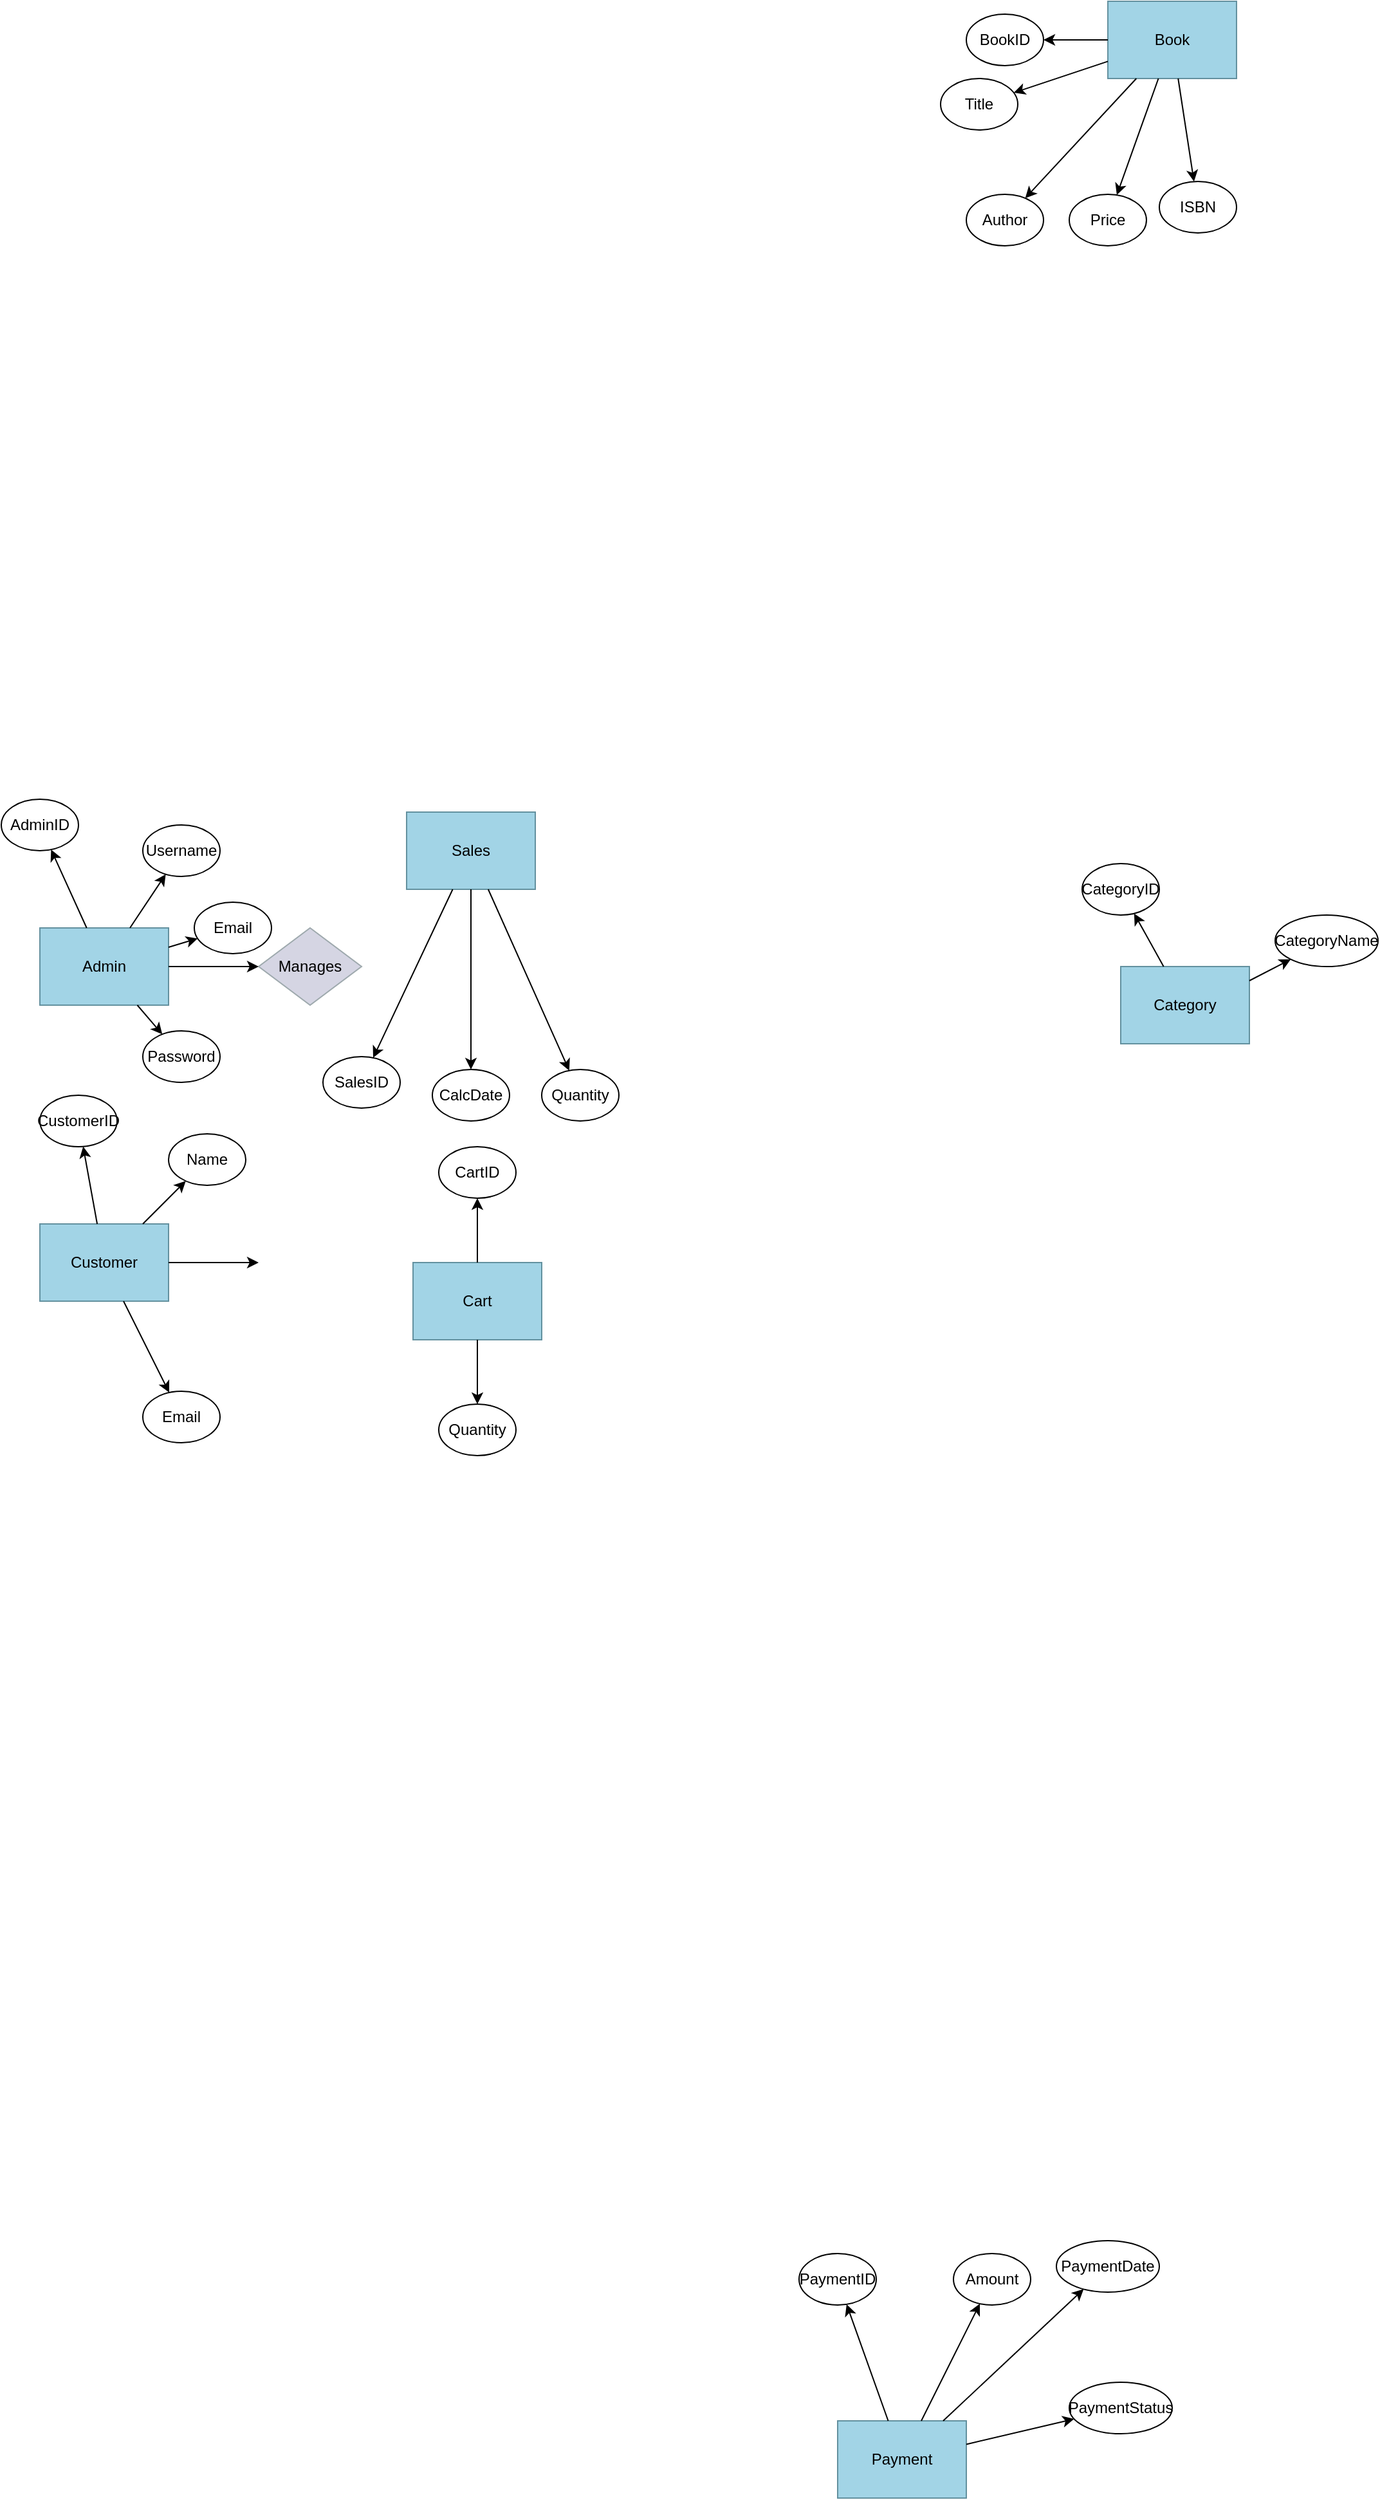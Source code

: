 <mxfile version="26.0.3">
  <diagram name="Page-1" id="2v3cK4fD7Jv4Vw0qW9uX">
    <mxGraphModel dx="1181" dy="1546" grid="1" gridSize="10" guides="1" tooltips="1" connect="1" arrows="1" fold="1" page="0" pageScale="1" pageWidth="850" pageHeight="1100" math="0" shadow="0">
      <root>
        <mxCell id="0" />
        <mxCell id="1" parent="0" />
        <mxCell id="Admin" value="Admin" style="rounded=0;whiteSpace=wrap;html=1;fillColor=#a2d4e6;strokeColor=#63919f;" parent="1" vertex="1">
          <mxGeometry x="60" y="170" width="100" height="60" as="geometry" />
        </mxCell>
        <mxCell id="AdminID" value="AdminID" style="ellipse;whiteSpace=wrap;html=1;" parent="1" vertex="1">
          <mxGeometry x="30" y="70" width="60" height="40" as="geometry" />
        </mxCell>
        <mxCell id="Admin_to_AdminID" parent="1" source="Admin" target="AdminID" edge="1">
          <mxGeometry relative="1" as="geometry" />
        </mxCell>
        <mxCell id="AdminUsername" value="Username" style="ellipse;whiteSpace=wrap;html=1;" parent="1" vertex="1">
          <mxGeometry x="140" y="90" width="60" height="40" as="geometry" />
        </mxCell>
        <mxCell id="Admin_to_AdminUsername" parent="1" source="Admin" target="AdminUsername" edge="1">
          <mxGeometry relative="1" as="geometry" />
        </mxCell>
        <mxCell id="AdminEmail" value="Email" style="ellipse;whiteSpace=wrap;html=1;" parent="1" vertex="1">
          <mxGeometry x="180" y="150" width="60" height="40" as="geometry" />
        </mxCell>
        <mxCell id="Admin_to_AdminEmail" parent="1" source="Admin" target="AdminEmail" edge="1">
          <mxGeometry relative="1" as="geometry" />
        </mxCell>
        <mxCell id="AdminPassword" value="Password" style="ellipse;whiteSpace=wrap;html=1;" parent="1" vertex="1">
          <mxGeometry x="140" y="250" width="60" height="40" as="geometry" />
        </mxCell>
        <mxCell id="Admin_to_AdminPassword" parent="1" source="Admin" target="AdminPassword" edge="1">
          <mxGeometry relative="1" as="geometry" />
        </mxCell>
        <mxCell id="Manages" value="Manages" style="rhombus;whiteSpace=wrap;html=1;fillColor=#d5d5e3;strokeColor=#9ea9ad;" parent="1" vertex="1">
          <mxGeometry x="230" y="170" width="80" height="60" as="geometry" />
        </mxCell>
        <mxCell id="Admin_to_Manages" parent="1" source="Admin" target="Manages" edge="1">
          <mxGeometry x="0.372" relative="1" as="geometry">
            <mxPoint x="161" y="200" as="sourcePoint" />
            <mxPoint x="200" y="200" as="targetPoint" />
            <Array as="points">
              <mxPoint x="210" y="200" />
            </Array>
            <mxPoint as="offset" />
          </mxGeometry>
        </mxCell>
        <mxCell id="Sales" value="Sales" style="rounded=0;whiteSpace=wrap;html=1;fillColor=#a2d4e6;strokeColor=#63919f;" parent="1" vertex="1">
          <mxGeometry x="345" y="80" width="100" height="60" as="geometry" />
        </mxCell>
        <mxCell id="SalesID" value="SalesID" style="ellipse;whiteSpace=wrap;html=1;" parent="1" vertex="1">
          <mxGeometry x="280" y="270" width="60" height="40" as="geometry" />
        </mxCell>
        <mxCell id="Sales_to_SalesID" parent="1" source="Sales" target="SalesID" edge="1">
          <mxGeometry relative="1" as="geometry" />
        </mxCell>
        <mxCell id="SalesQuantity" value="Quantity" style="ellipse;whiteSpace=wrap;html=1;" parent="1" vertex="1">
          <mxGeometry x="450" y="280" width="60" height="40" as="geometry" />
        </mxCell>
        <mxCell id="Sales_to_SalesQuantity" parent="1" source="Sales" target="SalesQuantity" edge="1">
          <mxGeometry relative="1" as="geometry" />
        </mxCell>
        <mxCell id="CalcDate" value="CalcDate" style="ellipse;whiteSpace=wrap;html=1;" parent="1" vertex="1">
          <mxGeometry x="365" y="280" width="60" height="40" as="geometry" />
        </mxCell>
        <mxCell id="Sales_to_CalcDate" parent="1" source="Sales" target="CalcDate" edge="1">
          <mxGeometry relative="1" as="geometry" />
        </mxCell>
        <mxCell id="Category" value="Category" style="rounded=0;whiteSpace=wrap;html=1;fillColor=#a2d4e6;strokeColor=#63919f;" parent="1" vertex="1">
          <mxGeometry x="900" y="200" width="100" height="60" as="geometry" />
        </mxCell>
        <mxCell id="CategoryID" value="CategoryID" style="ellipse;whiteSpace=wrap;html=1;" parent="1" vertex="1">
          <mxGeometry x="870" y="120" width="60" height="40" as="geometry" />
        </mxCell>
        <mxCell id="Category_to_CategoryID" parent="1" source="Category" target="CategoryID" edge="1">
          <mxGeometry relative="1" as="geometry" />
        </mxCell>
        <mxCell id="CategoryName" value="CategoryName" style="ellipse;whiteSpace=wrap;html=1;" parent="1" vertex="1">
          <mxGeometry x="1020" y="160" width="80" height="40" as="geometry" />
        </mxCell>
        <mxCell id="Category_to_CategoryName" parent="1" target="CategoryName" edge="1">
          <mxGeometry relative="1" as="geometry">
            <mxPoint x="1000" y="211" as="sourcePoint" />
          </mxGeometry>
        </mxCell>
        <mxCell id="Customer" value="Customer" style="rounded=0;whiteSpace=wrap;html=1;fillColor=#a2d4e6;strokeColor=#63919f;" parent="1" vertex="1">
          <mxGeometry x="60" y="400" width="100" height="60" as="geometry" />
        </mxCell>
        <mxCell id="CustomerID" value="CustomerID" style="ellipse;whiteSpace=wrap;html=1;" parent="1" vertex="1">
          <mxGeometry x="60" y="300" width="60" height="40" as="geometry" />
        </mxCell>
        <mxCell id="Customer_to_CustomerID" parent="1" source="Customer" target="CustomerID" edge="1">
          <mxGeometry relative="1" as="geometry" />
        </mxCell>
        <mxCell id="CustomerName" value="Name" style="ellipse;whiteSpace=wrap;html=1;" parent="1" vertex="1">
          <mxGeometry x="160" y="330" width="60" height="40" as="geometry" />
        </mxCell>
        <mxCell id="Customer_to_CustomerName" parent="1" source="Customer" target="CustomerName" edge="1">
          <mxGeometry relative="1" as="geometry" />
        </mxCell>
        <mxCell id="CustomerEmail" value="Email" style="ellipse;whiteSpace=wrap;html=1;" parent="1" vertex="1">
          <mxGeometry x="140" y="530" width="60" height="40" as="geometry" />
        </mxCell>
        <mxCell id="Customer_to_CustomerEmail" parent="1" source="Customer" target="CustomerEmail" edge="1">
          <mxGeometry relative="1" as="geometry" />
        </mxCell>
        <mxCell id="Customer_to_Has" parent="1" source="Customer" edge="1">
          <mxGeometry relative="1" as="geometry">
            <mxPoint x="230" y="430" as="targetPoint" />
          </mxGeometry>
        </mxCell>
        <mxCell id="Cart" value="Cart" style="rounded=0;whiteSpace=wrap;html=1;fillColor=#a2d4e6;strokeColor=#63919f;" parent="1" vertex="1">
          <mxGeometry x="350" y="430" width="100" height="60" as="geometry" />
        </mxCell>
        <mxCell id="CartID" value="CartID" style="ellipse;whiteSpace=wrap;html=1;" parent="1" vertex="1">
          <mxGeometry x="370" y="340" width="60" height="40" as="geometry" />
        </mxCell>
        <mxCell id="Cart_to_CartID" parent="1" source="Cart" target="CartID" edge="1">
          <mxGeometry relative="1" as="geometry" />
        </mxCell>
        <mxCell id="CartQuantity" value="Quantity" style="ellipse;whiteSpace=wrap;html=1;" parent="1" vertex="1">
          <mxGeometry x="370" y="540" width="60" height="40" as="geometry" />
        </mxCell>
        <mxCell id="Cart_to_CartQuantity" parent="1" source="Cart" target="CartQuantity" edge="1">
          <mxGeometry relative="1" as="geometry" />
        </mxCell>
        <mxCell id="5gofg_rC1kgmEp9FKNQV-17" value="Book" style="rounded=0;whiteSpace=wrap;html=1;fillColor=#a2d4e6;strokeColor=#63919f;" vertex="1" parent="1">
          <mxGeometry x="890" y="-550" width="100" height="60" as="geometry" />
        </mxCell>
        <mxCell id="5gofg_rC1kgmEp9FKNQV-18" value="BookID" style="ellipse;whiteSpace=wrap;html=1;" vertex="1" parent="1">
          <mxGeometry x="780" y="-540" width="60" height="40" as="geometry" />
        </mxCell>
        <mxCell id="5gofg_rC1kgmEp9FKNQV-19" edge="1" parent="1" source="5gofg_rC1kgmEp9FKNQV-17" target="5gofg_rC1kgmEp9FKNQV-18">
          <mxGeometry relative="1" as="geometry" />
        </mxCell>
        <mxCell id="5gofg_rC1kgmEp9FKNQV-20" value="Title" style="ellipse;whiteSpace=wrap;html=1;" vertex="1" parent="1">
          <mxGeometry x="760" y="-490" width="60" height="40" as="geometry" />
        </mxCell>
        <mxCell id="5gofg_rC1kgmEp9FKNQV-21" edge="1" parent="1" source="5gofg_rC1kgmEp9FKNQV-17" target="5gofg_rC1kgmEp9FKNQV-20">
          <mxGeometry relative="1" as="geometry" />
        </mxCell>
        <mxCell id="5gofg_rC1kgmEp9FKNQV-22" value="ISBN" style="ellipse;whiteSpace=wrap;html=1;" vertex="1" parent="1">
          <mxGeometry x="930" y="-410" width="60" height="40" as="geometry" />
        </mxCell>
        <mxCell id="5gofg_rC1kgmEp9FKNQV-23" edge="1" parent="1" source="5gofg_rC1kgmEp9FKNQV-17" target="5gofg_rC1kgmEp9FKNQV-22">
          <mxGeometry relative="1" as="geometry" />
        </mxCell>
        <mxCell id="5gofg_rC1kgmEp9FKNQV-24" value="Price" style="ellipse;whiteSpace=wrap;html=1;" vertex="1" parent="1">
          <mxGeometry x="860" y="-400" width="60" height="40" as="geometry" />
        </mxCell>
        <mxCell id="5gofg_rC1kgmEp9FKNQV-25" edge="1" parent="1" source="5gofg_rC1kgmEp9FKNQV-17" target="5gofg_rC1kgmEp9FKNQV-24">
          <mxGeometry relative="1" as="geometry" />
        </mxCell>
        <mxCell id="5gofg_rC1kgmEp9FKNQV-26" value="Author" style="ellipse;whiteSpace=wrap;html=1;" vertex="1" parent="1">
          <mxGeometry x="780" y="-400" width="60" height="40" as="geometry" />
        </mxCell>
        <mxCell id="5gofg_rC1kgmEp9FKNQV-27" edge="1" parent="1" source="5gofg_rC1kgmEp9FKNQV-17" target="5gofg_rC1kgmEp9FKNQV-26">
          <mxGeometry relative="1" as="geometry" />
        </mxCell>
        <mxCell id="5gofg_rC1kgmEp9FKNQV-28" value="Payment" style="rounded=0;whiteSpace=wrap;html=1;fillColor=#a2d4e6;strokeColor=#63919f;" vertex="1" parent="1">
          <mxGeometry x="680" y="1330" width="100" height="60" as="geometry" />
        </mxCell>
        <mxCell id="5gofg_rC1kgmEp9FKNQV-29" value="PaymentID" style="ellipse;whiteSpace=wrap;html=1;" vertex="1" parent="1">
          <mxGeometry x="650" y="1200" width="60" height="40" as="geometry" />
        </mxCell>
        <mxCell id="5gofg_rC1kgmEp9FKNQV-30" edge="1" parent="1" source="5gofg_rC1kgmEp9FKNQV-28" target="5gofg_rC1kgmEp9FKNQV-29">
          <mxGeometry relative="1" as="geometry" />
        </mxCell>
        <mxCell id="5gofg_rC1kgmEp9FKNQV-31" value="Amount" style="ellipse;whiteSpace=wrap;html=1;" vertex="1" parent="1">
          <mxGeometry x="770" y="1200" width="60" height="40" as="geometry" />
        </mxCell>
        <mxCell id="5gofg_rC1kgmEp9FKNQV-32" edge="1" parent="1" source="5gofg_rC1kgmEp9FKNQV-28" target="5gofg_rC1kgmEp9FKNQV-31">
          <mxGeometry relative="1" as="geometry" />
        </mxCell>
        <mxCell id="5gofg_rC1kgmEp9FKNQV-33" value="PaymentDate" style="ellipse;whiteSpace=wrap;html=1;" vertex="1" parent="1">
          <mxGeometry x="850" y="1190" width="80" height="40" as="geometry" />
        </mxCell>
        <mxCell id="5gofg_rC1kgmEp9FKNQV-34" edge="1" parent="1" source="5gofg_rC1kgmEp9FKNQV-28" target="5gofg_rC1kgmEp9FKNQV-33">
          <mxGeometry relative="1" as="geometry" />
        </mxCell>
        <mxCell id="5gofg_rC1kgmEp9FKNQV-35" value="PaymentStatus" style="ellipse;whiteSpace=wrap;html=1;" vertex="1" parent="1">
          <mxGeometry x="860" y="1300" width="80" height="40" as="geometry" />
        </mxCell>
        <mxCell id="5gofg_rC1kgmEp9FKNQV-36" edge="1" parent="1" source="5gofg_rC1kgmEp9FKNQV-28" target="5gofg_rC1kgmEp9FKNQV-35">
          <mxGeometry relative="1" as="geometry" />
        </mxCell>
      </root>
    </mxGraphModel>
  </diagram>
</mxfile>
